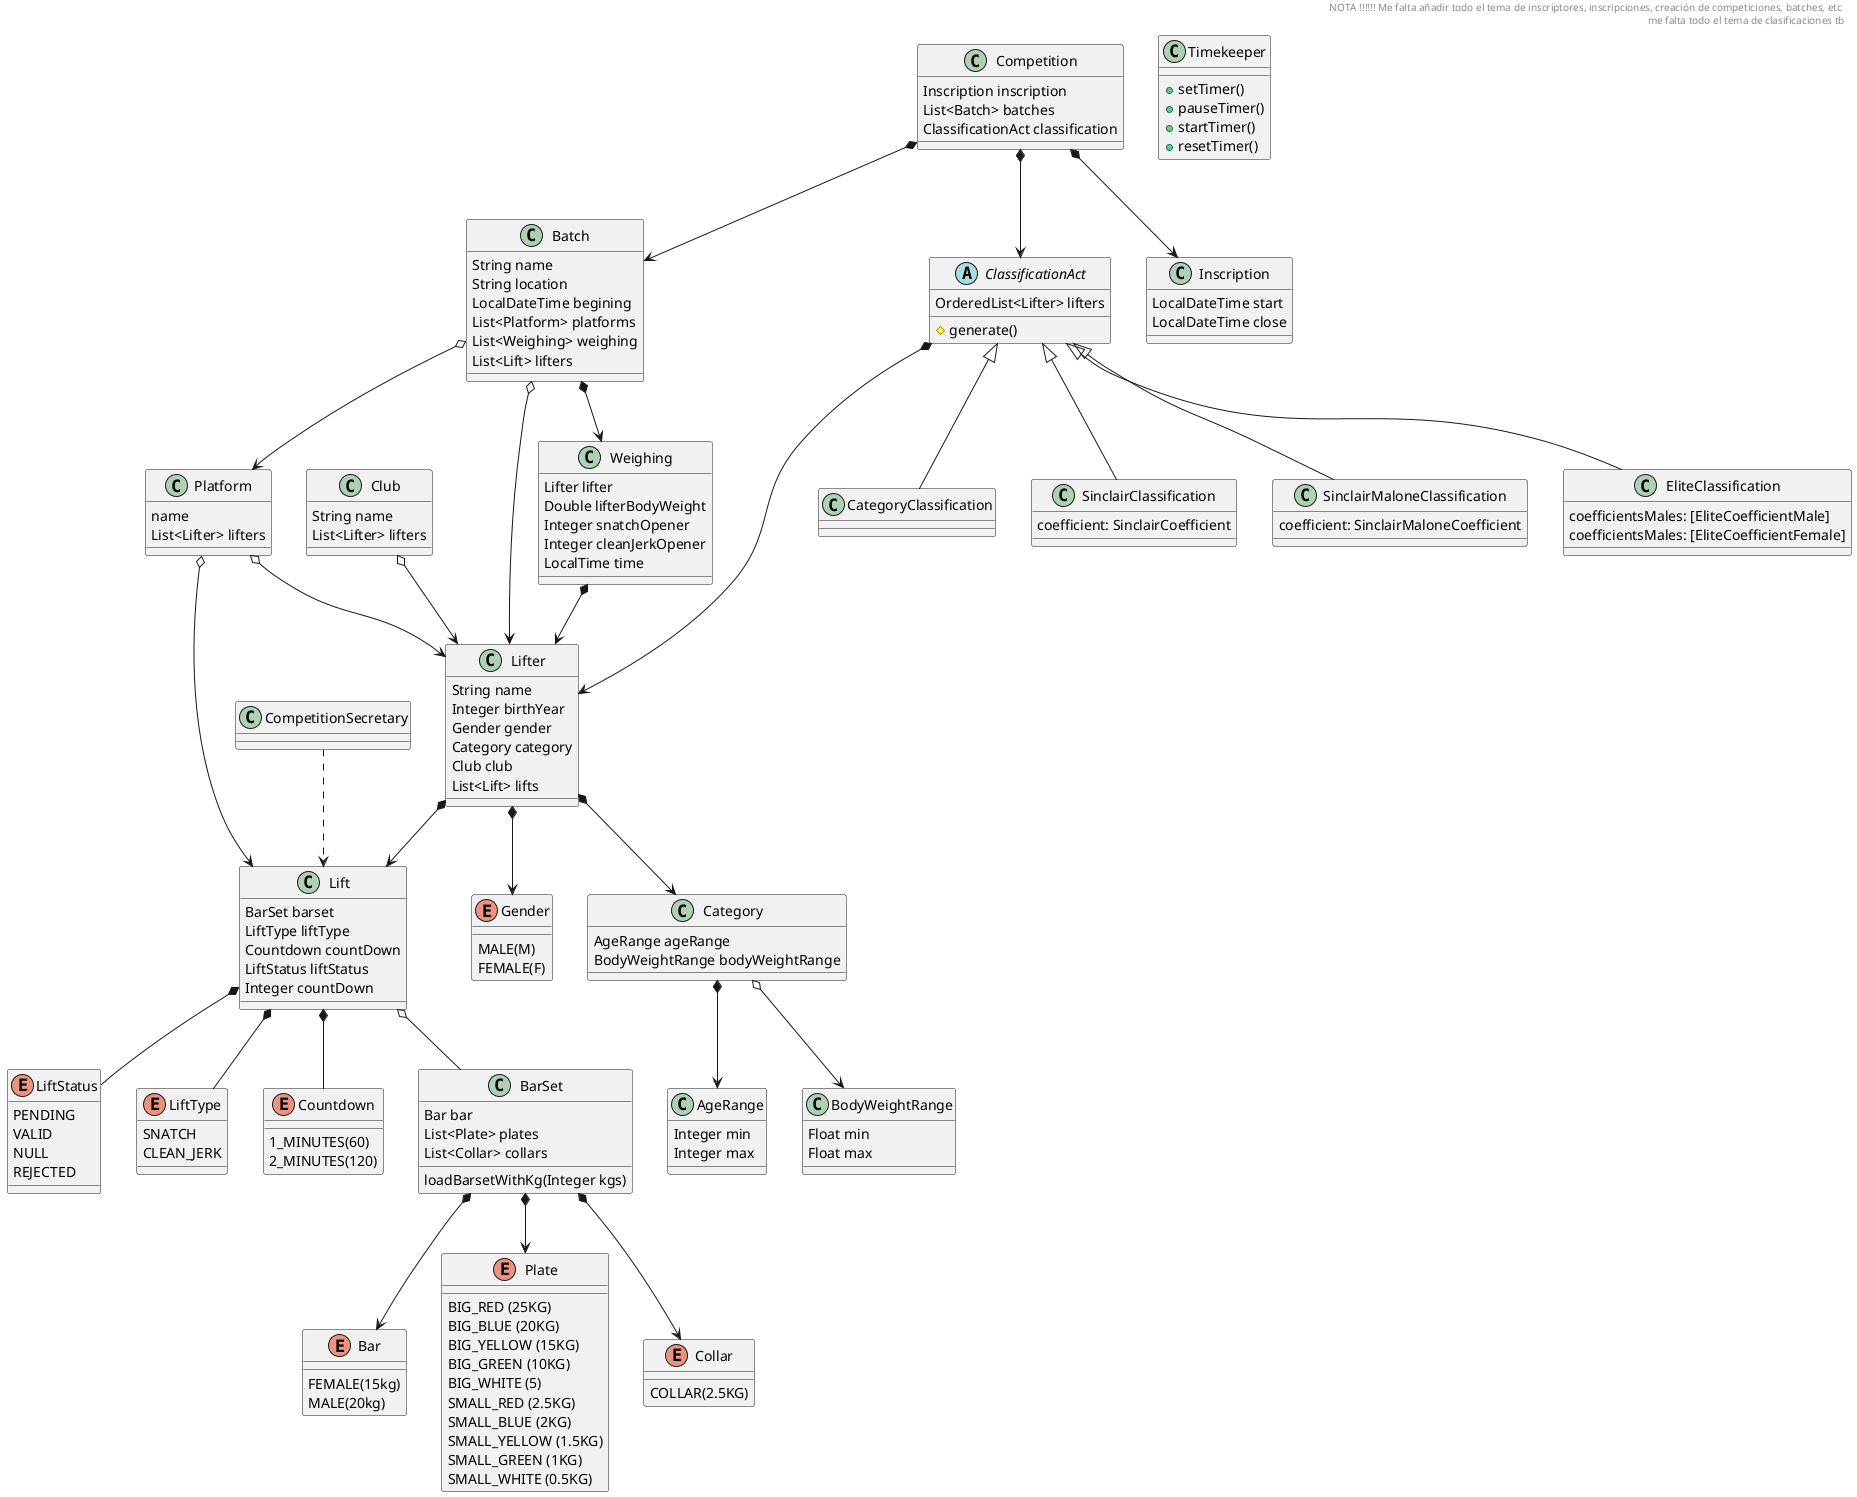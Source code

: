 @startuml

'//TODO CHECK
enum LiftStatus {
  PENDING
  VALID
  NULL
  REJECTED
}

enum LiftType {
  SNATCH
  CLEAN_JERK
}

enum Countdown {
  1_MINUTES(60)
  2_MINUTES(120)
}

enum Bar {
  FEMALE(15kg)
  MALE(20kg)
}

enum Plate {
  BIG_RED (25KG)
  BIG_BLUE (20KG)
  BIG_YELLOW (15KG)
  BIG_GREEN (10KG)
  BIG_WHITE (5)
  SMALL_RED (2.5KG)
  SMALL_BLUE (2KG)
  SMALL_YELLOW (1.5KG)
  SMALL_GREEN (1KG)
  SMALL_WHITE (0.5KG)
}

enum Collar {
  COLLAR(2.5KG)
}

enum Gender {
  MALE(M)
  FEMALE(F)
}
'
'class Marshall {
'  changeLiftWeight(Integer newWeight)
'}

class Timekeeper {
  + setTimer()
  + pauseTimer()
  + startTimer()
  + resetTimer()
}

'class CompetitionSecretary {
'  changeLiftWeight(Integer newWeight)
'  setLiftStatus(LiftStatus liftStatus)
'}


'abstract class TechnicalOfficer {
'  # String name
'}
'
'TechnicalOfficer <|-- CompetitionSecretary
'TechnicalOfficer <|-- Marshall
'TechnicalOfficer <|-- Timekeeper


class BarSet {
  Bar bar
  List<Plate> plates
  List<Collar> collars

  loadBarsetWithKg(Integer kgs)
}

BarSet *--> Bar
BarSet *--> Plate
BarSet *--> Collar

class Club {
  String name
  List<Lifter> lifters
}


class Competition {
  Inscription inscription
  List<Batch> batches
  ClassificationAct classification
}

class Inscription {
  LocalDateTime start
  LocalDateTime close
}

Competition *--> Inscription

class Batch {
  String name
  String location
  LocalDateTime begining
  List<Platform> platforms
  List<Weighing> weighing
  List<Lift> lifters
}

Competition *--> Batch
Batch *--> Weighing

class Platform {
  name
  List<Lifter> lifters
}
Platform o--> Lift
Platform o--> Lifter

class Weighing {
  Lifter lifter
  Double lifterBodyWeight
  Integer snatchOpener
  Integer cleanJerkOpener
  LocalTime time
}

Weighing *--> Lifter

class Lifter {
  String name
  Integer birthYear
  Gender gender
  Category category
  Club club
  List<Lift> lifts
}

Lifter *--> Gender

class Category {
   AgeRange ageRange
   BodyWeightRange bodyWeightRange
}

Club o--> Lifter

class AgeRange {
  Integer min
  Integer max
}

class BodyWeightRange {
  Float min
  Float max
}


class CategoryClassification

class SinclairClassification {
  coefficient: SinclairCoefficient
}

class SinclairMaloneClassification {
  coefficient: SinclairMaloneCoefficient
}

class EliteClassification {
  coefficientsMales: [EliteCoefficientMale]
  coefficientsMales: [EliteCoefficientFemale]
}


Category *--> AgeRange
Category o--> BodyWeightRange

class Lift {
  BarSet barset
  LiftType liftType
  Countdown countDown
  LiftStatus liftStatus
  Integer countDown
}

Lifter *--> Lift
Lift *-- LiftType
Lift *-- LiftStatus
Lift *-- Countdown
Lift o-- BarSet

Batch o--> Platform
Lifter *--> Category
Batch o--> Lifter

CompetitionSecretary ..> Lift
'Marshall ..> Lift
'Timekeeper ..> Lift

Abstract ClassificationAct {
  OrderedList<Lifter> lifters

  # generate()
}



Competition *--> ClassificationAct

ClassificationAct *--> Lifter
ClassificationAct <|-- CategoryClassification
ClassificationAct <|-- SinclairClassification
ClassificationAct <|-- SinclairMaloneClassification
ClassificationAct <|-- EliteClassification

header NOTA !!!!!! Me falta añadir todo el tema de inscriptores, inscripciones, creación de competiciones, batches, etc \n me falta todo el tema de clasificaciones tb
@enduml